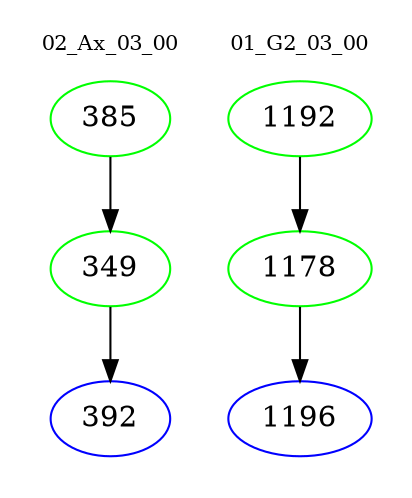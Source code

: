 digraph{
subgraph cluster_0 {
color = white
label = "02_Ax_03_00";
fontsize=10;
T0_385 [label="385", color="green"]
T0_385 -> T0_349 [color="black"]
T0_349 [label="349", color="green"]
T0_349 -> T0_392 [color="black"]
T0_392 [label="392", color="blue"]
}
subgraph cluster_1 {
color = white
label = "01_G2_03_00";
fontsize=10;
T1_1192 [label="1192", color="green"]
T1_1192 -> T1_1178 [color="black"]
T1_1178 [label="1178", color="green"]
T1_1178 -> T1_1196 [color="black"]
T1_1196 [label="1196", color="blue"]
}
}

